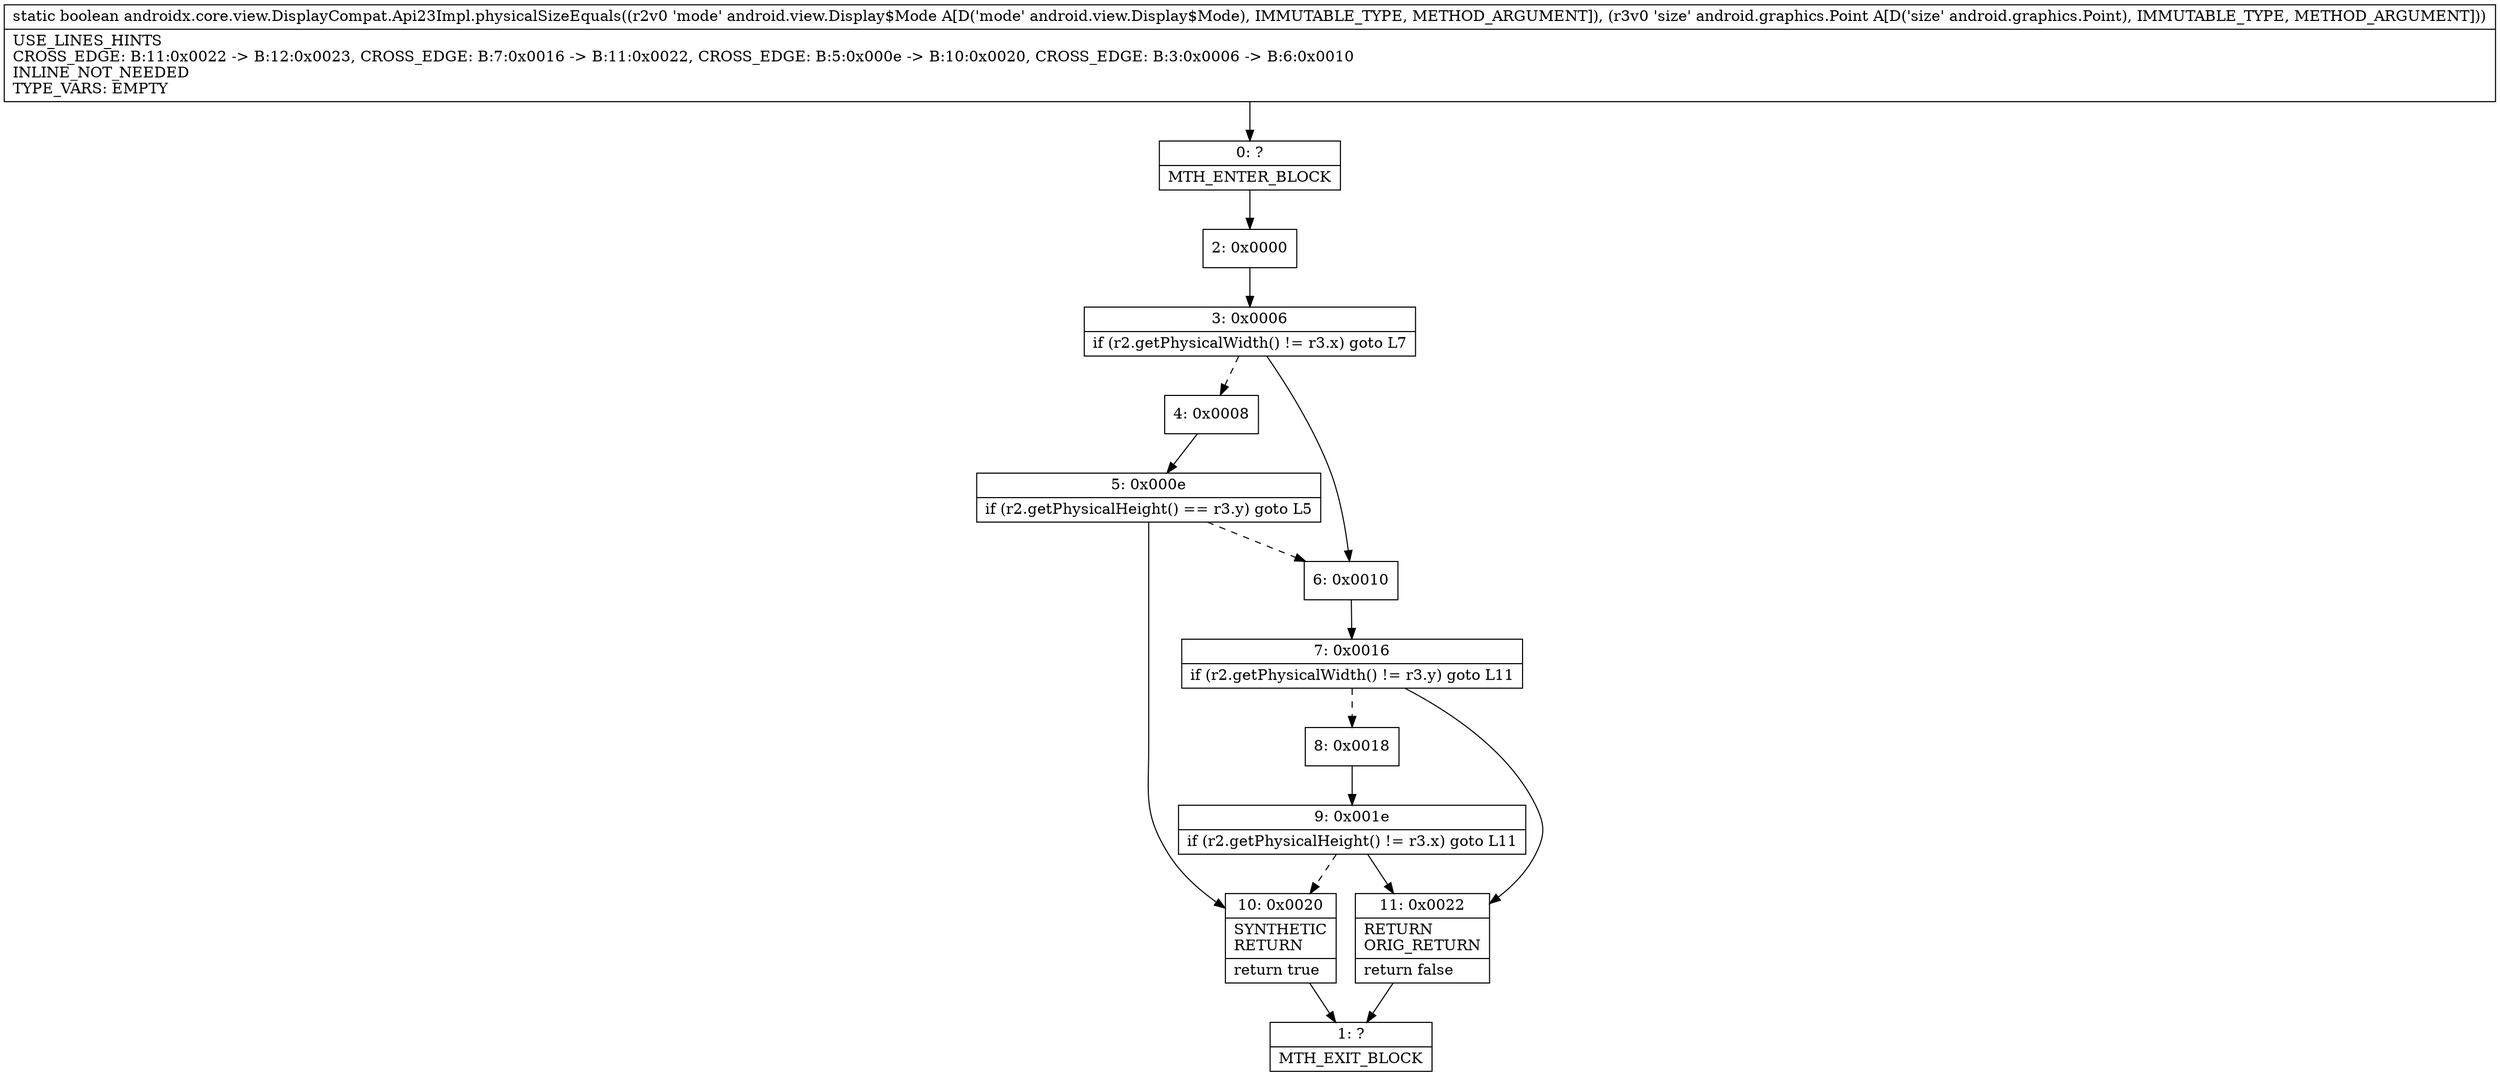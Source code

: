 digraph "CFG forandroidx.core.view.DisplayCompat.Api23Impl.physicalSizeEquals(Landroid\/view\/Display$Mode;Landroid\/graphics\/Point;)Z" {
Node_0 [shape=record,label="{0\:\ ?|MTH_ENTER_BLOCK\l}"];
Node_2 [shape=record,label="{2\:\ 0x0000}"];
Node_3 [shape=record,label="{3\:\ 0x0006|if (r2.getPhysicalWidth() != r3.x) goto L7\l}"];
Node_4 [shape=record,label="{4\:\ 0x0008}"];
Node_5 [shape=record,label="{5\:\ 0x000e|if (r2.getPhysicalHeight() == r3.y) goto L5\l}"];
Node_10 [shape=record,label="{10\:\ 0x0020|SYNTHETIC\lRETURN\l|return true\l}"];
Node_1 [shape=record,label="{1\:\ ?|MTH_EXIT_BLOCK\l}"];
Node_6 [shape=record,label="{6\:\ 0x0010}"];
Node_7 [shape=record,label="{7\:\ 0x0016|if (r2.getPhysicalWidth() != r3.y) goto L11\l}"];
Node_8 [shape=record,label="{8\:\ 0x0018}"];
Node_9 [shape=record,label="{9\:\ 0x001e|if (r2.getPhysicalHeight() != r3.x) goto L11\l}"];
Node_11 [shape=record,label="{11\:\ 0x0022|RETURN\lORIG_RETURN\l|return false\l}"];
MethodNode[shape=record,label="{static boolean androidx.core.view.DisplayCompat.Api23Impl.physicalSizeEquals((r2v0 'mode' android.view.Display$Mode A[D('mode' android.view.Display$Mode), IMMUTABLE_TYPE, METHOD_ARGUMENT]), (r3v0 'size' android.graphics.Point A[D('size' android.graphics.Point), IMMUTABLE_TYPE, METHOD_ARGUMENT]))  | USE_LINES_HINTS\lCROSS_EDGE: B:11:0x0022 \-\> B:12:0x0023, CROSS_EDGE: B:7:0x0016 \-\> B:11:0x0022, CROSS_EDGE: B:5:0x000e \-\> B:10:0x0020, CROSS_EDGE: B:3:0x0006 \-\> B:6:0x0010\lINLINE_NOT_NEEDED\lTYPE_VARS: EMPTY\l}"];
MethodNode -> Node_0;Node_0 -> Node_2;
Node_2 -> Node_3;
Node_3 -> Node_4[style=dashed];
Node_3 -> Node_6;
Node_4 -> Node_5;
Node_5 -> Node_6[style=dashed];
Node_5 -> Node_10;
Node_10 -> Node_1;
Node_6 -> Node_7;
Node_7 -> Node_8[style=dashed];
Node_7 -> Node_11;
Node_8 -> Node_9;
Node_9 -> Node_10[style=dashed];
Node_9 -> Node_11;
Node_11 -> Node_1;
}

